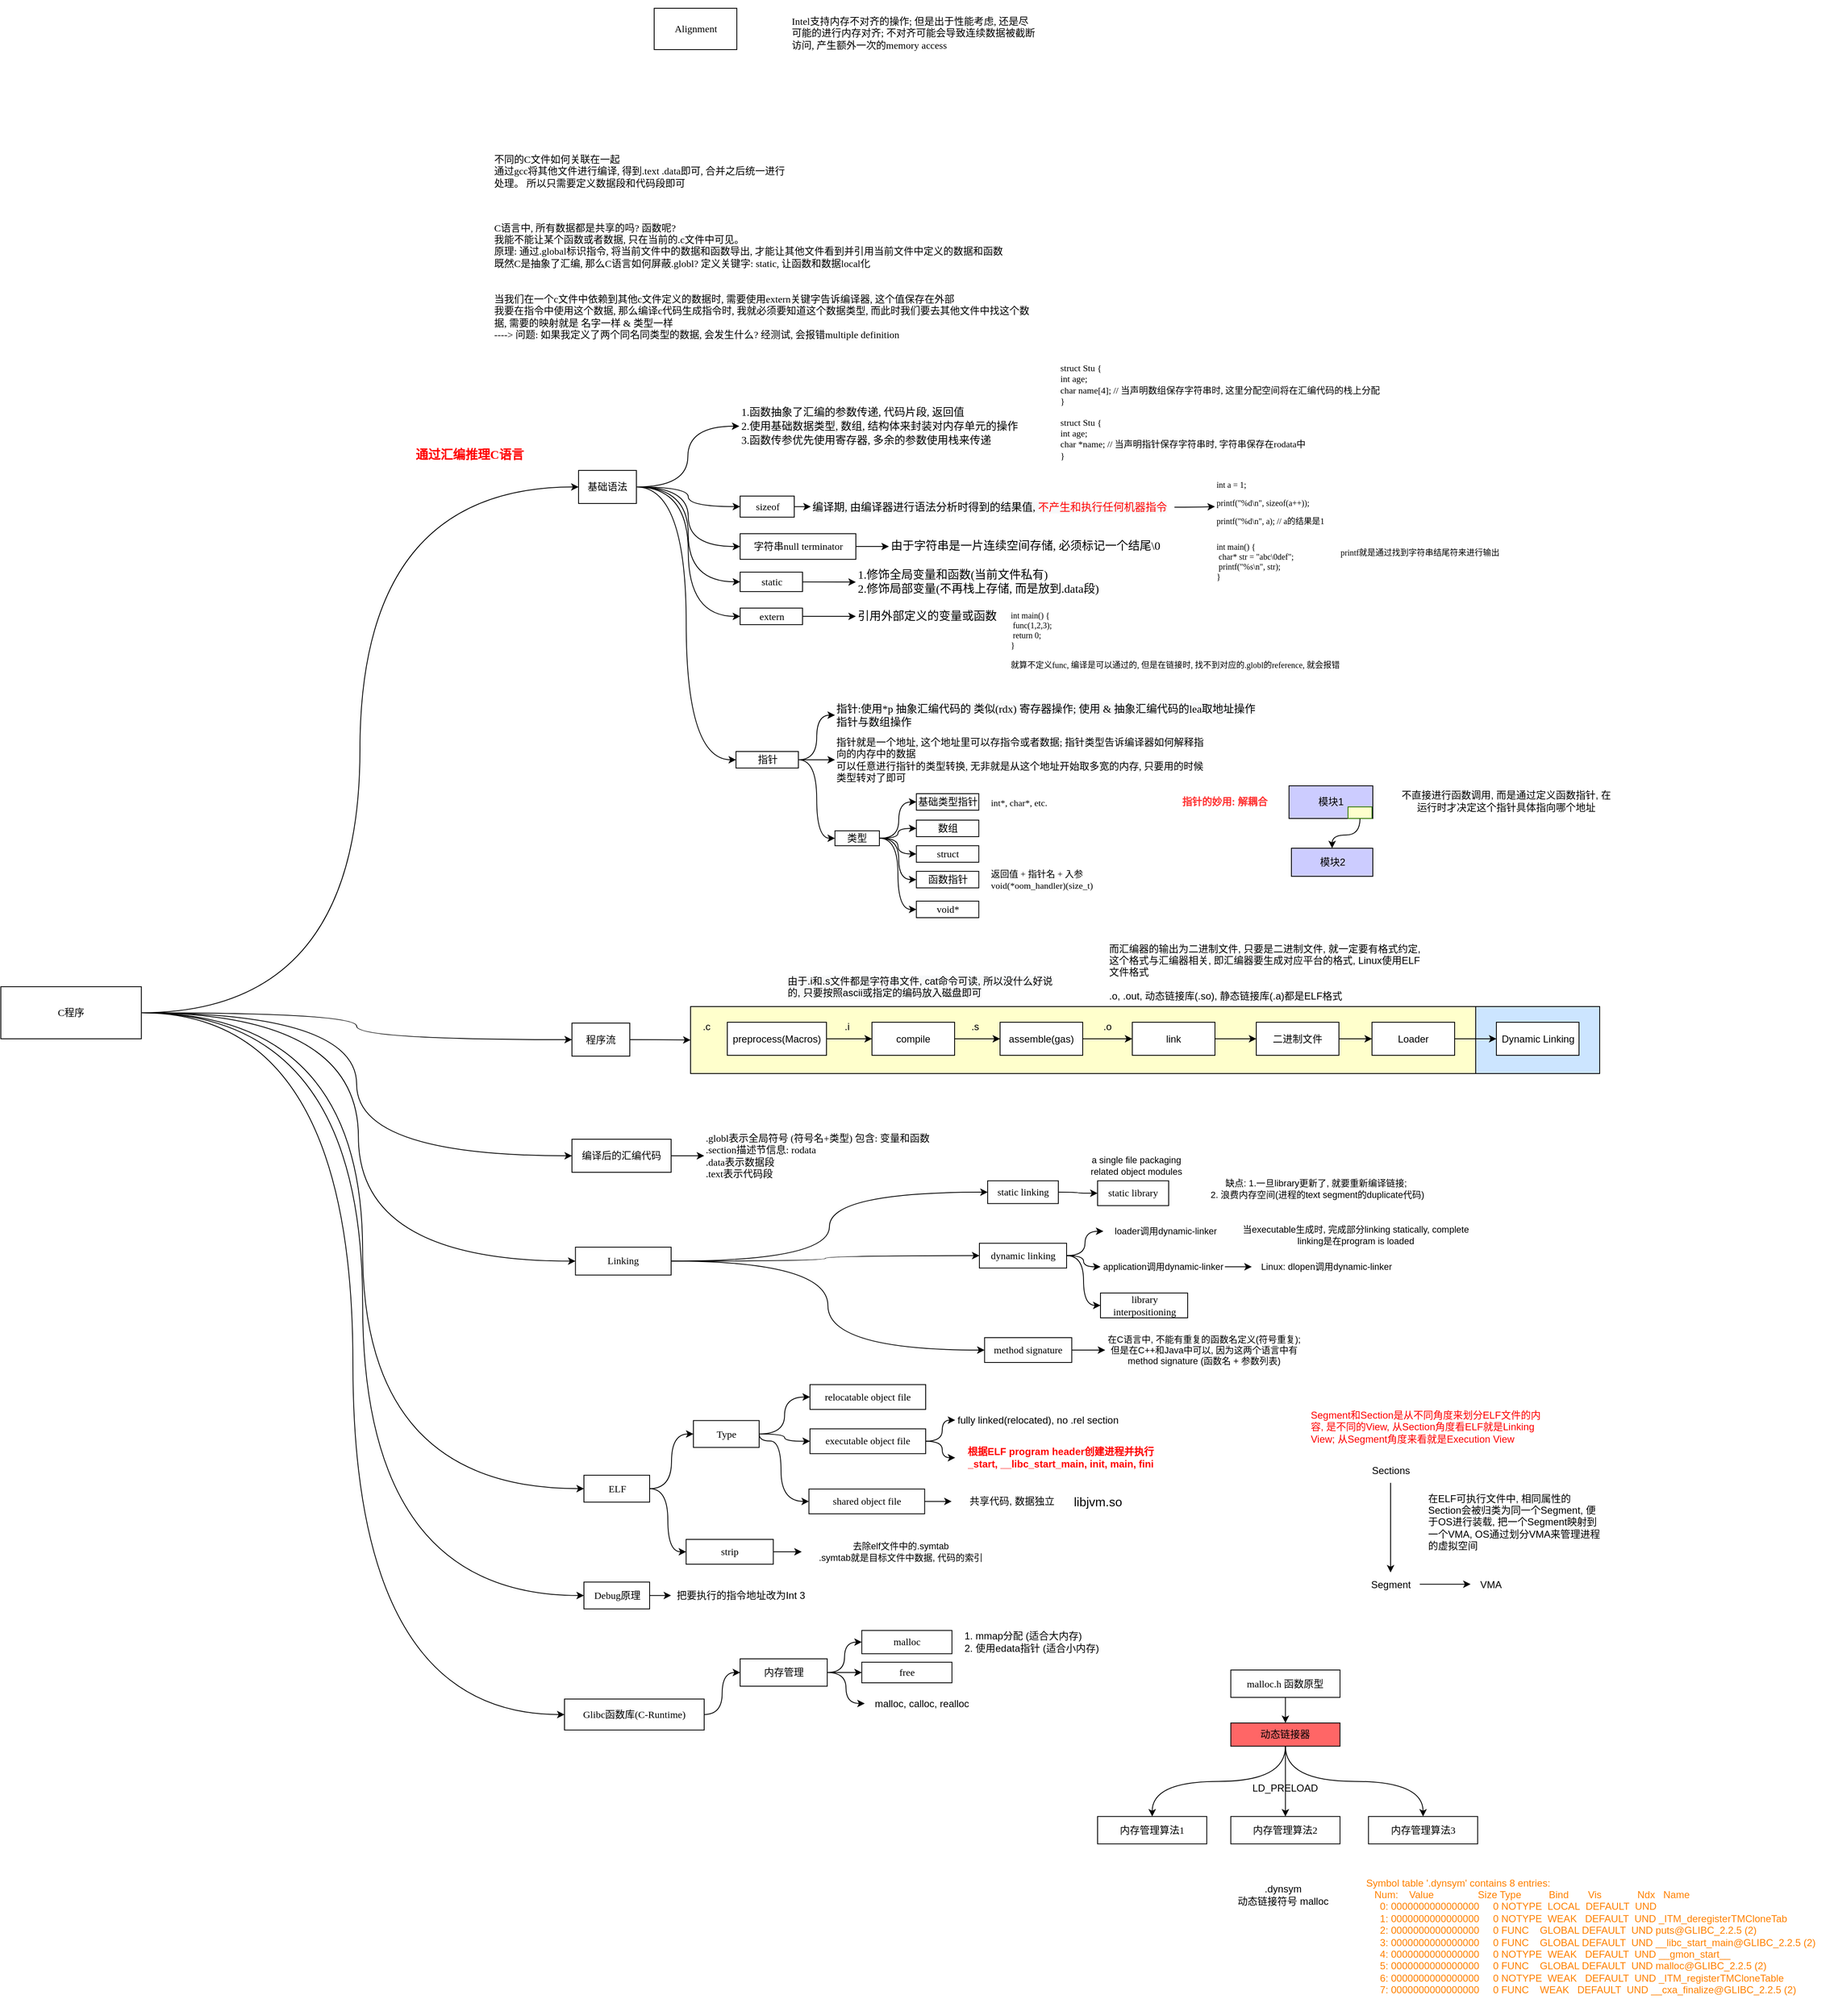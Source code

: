 <mxfile version="20.4.0" type="github">
  <diagram id="_W9OsfXQESNlso85iVsK" name="Page-1">
    <mxGraphModel dx="-531" dy="2987" grid="1" gridSize="10" guides="1" tooltips="1" connect="1" arrows="1" fold="1" page="1" pageScale="1" pageWidth="827" pageHeight="1169" math="0" shadow="0">
      <root>
        <mxCell id="0" />
        <mxCell id="1" parent="0" />
        <mxCell id="onG2acxlvetChBkqUA75-144" value="" style="rounded=0;whiteSpace=wrap;html=1;labelBackgroundColor=none;fontSize=10;fontColor=#FFFFFF;strokeColor=#000000;strokeWidth=1;fillColor=#CCE5FF;verticalAlign=top;" parent="1" vertex="1">
          <mxGeometry x="3724.5" y="-412.5" width="150" height="81" as="geometry" />
        </mxCell>
        <mxCell id="onG2acxlvetChBkqUA75-145" value="" style="rounded=0;whiteSpace=wrap;html=1;labelBackgroundColor=none;fontSize=10;fontColor=#000000;strokeColor=#000000;strokeWidth=1;fillColor=#FFFFCC;verticalAlign=top;" parent="1" vertex="1">
          <mxGeometry x="2774.5" y="-412.5" width="950" height="81" as="geometry" />
        </mxCell>
        <mxCell id="onG2acxlvetChBkqUA75-156" style="edgeStyle=orthogonalEdgeStyle;curved=1;rounded=0;orthogonalLoop=1;jettySize=auto;html=1;entryX=0;entryY=0.5;entryDx=0;entryDy=0;fontFamily=Verdana;fontSize=14;fontColor=default;strokeColor=#000000;strokeWidth=1;align=left;" parent="1" source="onG2acxlvetChBkqUA75-162" target="onG2acxlvetChBkqUA75-163" edge="1">
          <mxGeometry relative="1" as="geometry" />
        </mxCell>
        <mxCell id="onG2acxlvetChBkqUA75-157" style="edgeStyle=orthogonalEdgeStyle;curved=1;rounded=0;orthogonalLoop=1;jettySize=auto;html=1;exitX=1;exitY=0.5;exitDx=0;exitDy=0;entryX=0;entryY=0.5;entryDx=0;entryDy=0;fontFamily=Verdana;fontSize=10;fontColor=#000000;strokeColor=#000000;strokeWidth=1;" parent="1" source="onG2acxlvetChBkqUA75-162" target="onG2acxlvetChBkqUA75-173" edge="1">
          <mxGeometry relative="1" as="geometry" />
        </mxCell>
        <mxCell id="onG2acxlvetChBkqUA75-158" style="edgeStyle=orthogonalEdgeStyle;curved=1;rounded=0;orthogonalLoop=1;jettySize=auto;html=1;entryX=0;entryY=0.5;entryDx=0;entryDy=0;" parent="1" source="onG2acxlvetChBkqUA75-162" target="onG2acxlvetChBkqUA75-180" edge="1">
          <mxGeometry relative="1" as="geometry" />
        </mxCell>
        <mxCell id="onG2acxlvetChBkqUA75-159" style="edgeStyle=orthogonalEdgeStyle;curved=1;rounded=0;orthogonalLoop=1;jettySize=auto;html=1;entryX=0;entryY=0.5;entryDx=0;entryDy=0;" parent="1" source="onG2acxlvetChBkqUA75-162" target="onG2acxlvetChBkqUA75-182" edge="1">
          <mxGeometry relative="1" as="geometry" />
        </mxCell>
        <mxCell id="onG2acxlvetChBkqUA75-160" style="edgeStyle=orthogonalEdgeStyle;curved=1;rounded=0;orthogonalLoop=1;jettySize=auto;html=1;entryX=0;entryY=0.5;entryDx=0;entryDy=0;fontSize=11;fontColor=#FF0000;" parent="1" source="onG2acxlvetChBkqUA75-162" target="onG2acxlvetChBkqUA75-204" edge="1">
          <mxGeometry relative="1" as="geometry" />
        </mxCell>
        <mxCell id="onG2acxlvetChBkqUA75-161" style="edgeStyle=orthogonalEdgeStyle;curved=1;rounded=0;orthogonalLoop=1;jettySize=auto;html=1;entryX=0;entryY=0.5;entryDx=0;entryDy=0;fontSize=14;fontColor=#000000;" parent="1" source="onG2acxlvetChBkqUA75-162" target="onG2acxlvetChBkqUA75-284" edge="1">
          <mxGeometry relative="1" as="geometry" />
        </mxCell>
        <mxCell id="onG2acxlvetChBkqUA75-162" value="基础语法" style="rounded=0;whiteSpace=wrap;html=1;fillColor=#FFFFFF;fontFamily=Verdana;align=center;" parent="1" vertex="1">
          <mxGeometry x="2639" y="-1061" width="70" height="40" as="geometry" />
        </mxCell>
        <mxCell id="onG2acxlvetChBkqUA75-163" value="&lt;font style=&quot;font-size: 13px;&quot;&gt;1.函数抽象了汇编的参数传递, 代码片段, 返回值&lt;br&gt;2.使用基础数据类型, 数组, 结构体来封装对内存单元的操作&lt;br&gt;3.函数传参优先使用寄存器, 多余的参数使用栈来传递&lt;br&gt;&lt;/font&gt;" style="text;html=1;strokeColor=none;fillColor=none;align=left;verticalAlign=middle;whiteSpace=wrap;rounded=0;fontFamily=Verdana;fontSize=14;fontColor=#000000;" parent="1" vertex="1">
          <mxGeometry x="2833.5" y="-1146" width="355.5" height="63" as="geometry" />
        </mxCell>
        <mxCell id="onG2acxlvetChBkqUA75-164" value="" style="edgeStyle=orthogonalEdgeStyle;curved=1;rounded=0;orthogonalLoop=1;jettySize=auto;html=1;fontFamily=Verdana;fontSize=10;fontColor=#000000;strokeColor=#000000;strokeWidth=1;align=left;" parent="1" source="onG2acxlvetChBkqUA75-165" target="onG2acxlvetChBkqUA75-166" edge="1">
          <mxGeometry relative="1" as="geometry" />
        </mxCell>
        <mxCell id="onG2acxlvetChBkqUA75-165" value="编译后的汇编代码" style="rounded=0;whiteSpace=wrap;html=1;fillColor=#FFFFFF;fontFamily=Verdana;align=center;" parent="1" vertex="1">
          <mxGeometry x="2631" y="-252" width="120" height="40" as="geometry" />
        </mxCell>
        <mxCell id="onG2acxlvetChBkqUA75-166" value=".globl表示全局符号 (符号名+类型) 包含: 变量和函数&lt;br style=&quot;font-size: 12px;&quot;&gt;.section描述节信息: rodata&lt;br style=&quot;font-size: 12px;&quot;&gt;.data表示数据段&lt;br style=&quot;font-size: 12px;&quot;&gt;.text表示代码段" style="text;html=1;strokeColor=none;fillColor=none;align=left;verticalAlign=middle;whiteSpace=wrap;rounded=0;fontFamily=Verdana;fontSize=12;fontColor=#000000;" parent="1" vertex="1">
          <mxGeometry x="2791" y="-259.5" width="340" height="55" as="geometry" />
        </mxCell>
        <mxCell id="onG2acxlvetChBkqUA75-167" value="不同的C文件如何关联在一起&lt;br&gt;通过gcc将其他文件进行编译, 得到.text .data即可, 合并之后统一进行处理。 所以只需要定义数据段和代码段即可" style="text;html=1;strokeColor=none;fillColor=none;align=left;verticalAlign=middle;whiteSpace=wrap;rounded=0;fontFamily=Verdana;fontSize=12;fontColor=#000000;" parent="1" vertex="1">
          <mxGeometry x="2534.75" y="-1460" width="360" height="73" as="geometry" />
        </mxCell>
        <mxCell id="onG2acxlvetChBkqUA75-168" value="C语言中, 所有数据都是共享的吗? 函数呢?&lt;br&gt;我能不能让某个函数或者数据, 只在当前的.c文件中可见。&lt;br&gt;原理: 通过.global标识指令, 将当前文件中的数据和函数导出, 才能让其他文件看到并引用当前文件中定义的数据和函数&lt;br&gt;既然C是抽象了汇编, 那么C语言如何屏蔽.globl? 定义关键字: static, 让函数和数据local化&amp;nbsp;&lt;br&gt;&lt;br&gt;&lt;br&gt;当我们在一个c文件中依赖到其他c文件定义的数据时, 需要使用extern关键字告诉编译器, 这个值保存在外部&lt;br&gt;我要在指令中使用这个数据, 那么编译c代码生成指令时, 我就必须要知道这个数据类型, 而此时我们要去其他文件中找这个数据, 需要的映射就是 名字一样 &amp;amp; 类型一样&amp;nbsp;&lt;br&gt;----&amp;gt; 问题: 如果我定义了两个同名同类型的数据, 会发生什么? 经测试, 会报错multiple definition" style="text;html=1;strokeColor=none;fillColor=none;align=left;verticalAlign=middle;whiteSpace=wrap;rounded=0;fontFamily=Verdana;fontSize=12;fontColor=#000000;" parent="1" vertex="1">
          <mxGeometry x="2534.75" y="-1369.69" width="650.5" height="160" as="geometry" />
        </mxCell>
        <mxCell id="onG2acxlvetChBkqUA75-169" value="&lt;span style=&quot;color: rgb(0, 0, 0); font-size: 13px; font-style: normal; font-variant-ligatures: normal; font-variant-caps: normal; font-weight: 400; letter-spacing: normal; orphans: 2; text-indent: 0px; text-transform: none; widows: 2; word-spacing: 0px; -webkit-text-stroke-width: 0px; background-color: rgb(248, 249, 250); text-decoration-thickness: initial; text-decoration-style: initial; text-decoration-color: initial; float: none; display: inline !important;&quot;&gt;指针:使用*p 抽象汇编代码的 类似(rdx) 寄存器操作; 使用 &amp;amp; 抽象汇编代码的lea取地址操作&lt;br&gt;指针与数组操作&lt;br&gt;&lt;/span&gt;" style="text;html=1;strokeColor=none;fillColor=none;align=left;verticalAlign=middle;whiteSpace=wrap;rounded=0;fontFamily=Verdana;fontSize=11;fontColor=#FF0000;" parent="1" vertex="1">
          <mxGeometry x="2949.25" y="-790" width="540" height="50" as="geometry" />
        </mxCell>
        <mxCell id="onG2acxlvetChBkqUA75-170" value="struct Stu {&lt;br style=&quot;font-size: 11px;&quot;&gt;int age;&lt;br style=&quot;font-size: 11px;&quot;&gt;char name[4]; // 当声明数组保存字符串时, 这里分配空间将在汇编代码的栈上分配&lt;br style=&quot;font-size: 11px;&quot;&gt;}&lt;br style=&quot;font-size: 11px;&quot;&gt;&lt;br style=&quot;font-size: 11px;&quot;&gt;struct Stu {&lt;br style=&quot;font-size: 11px;&quot;&gt;int age;&lt;br style=&quot;font-size: 11px;&quot;&gt;char *name; // 当声明指针保存字符串时, 字符串保存在rodata中&lt;br style=&quot;font-size: 11px;&quot;&gt;}" style="text;html=1;strokeColor=none;fillColor=none;align=left;verticalAlign=middle;whiteSpace=wrap;rounded=0;fontFamily=Verdana;fontSize=11;fontColor=#000000;" parent="1" vertex="1">
          <mxGeometry x="3220" y="-1190" width="429" height="115" as="geometry" />
        </mxCell>
        <mxCell id="onG2acxlvetChBkqUA75-171" value="通过汇编推理C语言" style="text;html=1;strokeColor=none;fillColor=none;align=left;verticalAlign=middle;whiteSpace=wrap;rounded=0;fontFamily=Verdana;fontSize=15;fontColor=#FF0000;fontStyle=1" parent="1" vertex="1">
          <mxGeometry x="2440" y="-1102" width="156.25" height="41" as="geometry" />
        </mxCell>
        <mxCell id="onG2acxlvetChBkqUA75-172" value="" style="edgeStyle=orthogonalEdgeStyle;curved=1;rounded=0;orthogonalLoop=1;jettySize=auto;html=1;fontFamily=Verdana;fontSize=10;fontColor=#000000;strokeColor=#000000;strokeWidth=1;" parent="1" source="onG2acxlvetChBkqUA75-173" target="onG2acxlvetChBkqUA75-175" edge="1">
          <mxGeometry relative="1" as="geometry" />
        </mxCell>
        <mxCell id="onG2acxlvetChBkqUA75-173" value="sizeof" style="rounded=0;whiteSpace=wrap;html=1;fillColor=#FFFFFF;fontFamily=Verdana;align=center;" parent="1" vertex="1">
          <mxGeometry x="2834.5" y="-1029.94" width="65.5" height="25.5" as="geometry" />
        </mxCell>
        <mxCell id="onG2acxlvetChBkqUA75-174" value="" style="edgeStyle=orthogonalEdgeStyle;curved=1;rounded=0;orthogonalLoop=1;jettySize=auto;html=1;fontFamily=Verdana;fontSize=10;fontColor=#000000;strokeColor=#000000;strokeWidth=1;" parent="1" source="onG2acxlvetChBkqUA75-175" target="onG2acxlvetChBkqUA75-176" edge="1">
          <mxGeometry relative="1" as="geometry" />
        </mxCell>
        <mxCell id="onG2acxlvetChBkqUA75-175" value="&lt;span style=&quot;color: rgb(0, 0, 0); font-size: 13px; font-style: normal; font-variant-ligatures: normal; font-variant-caps: normal; font-weight: 400; letter-spacing: normal; orphans: 2; text-indent: 0px; text-transform: none; widows: 2; word-spacing: 0px; -webkit-text-stroke-width: 0px; background-color: rgb(248, 249, 250); text-decoration-thickness: initial; text-decoration-style: initial; text-decoration-color: initial; float: none; display: inline !important;&quot;&gt;编译期, 由编译器进行语法分析时得到的结果值, &lt;/span&gt;&lt;span style=&quot;font-size: 13px; font-style: normal; font-variant-ligatures: normal; font-variant-caps: normal; font-weight: 400; letter-spacing: normal; orphans: 2; text-indent: 0px; text-transform: none; widows: 2; word-spacing: 0px; -webkit-text-stroke-width: 0px; background-color: rgb(248, 249, 250); text-decoration-thickness: initial; text-decoration-style: initial; text-decoration-color: initial; float: none; display: inline !important;&quot;&gt;不产生和执行任何机器指令&lt;br&gt;&lt;/span&gt;" style="text;html=1;strokeColor=none;fillColor=none;align=left;verticalAlign=middle;whiteSpace=wrap;rounded=0;fontFamily=Verdana;fontSize=11;fontColor=#FF0000;" parent="1" vertex="1">
          <mxGeometry x="2920" y="-1030.44" width="440" height="27.75" as="geometry" />
        </mxCell>
        <mxCell id="onG2acxlvetChBkqUA75-176" value="&lt;span style=&quot;background-color: initial;&quot;&gt;int a = &lt;/span&gt;&lt;span style=&quot;background-color: initial;&quot; class=&quot;s2&quot;&gt;1&lt;/span&gt;&lt;span style=&quot;background-color: initial;&quot;&gt;;&lt;/span&gt;&lt;br&gt;&lt;p class=&quot;p1&quot;&gt;&lt;span style=&quot;background-color: initial;&quot; class=&quot;s3&quot;&gt;printf&lt;/span&gt;&lt;span style=&quot;background-color: initial;&quot;&gt;(&lt;/span&gt;&lt;span style=&quot;background-color: initial;&quot; class=&quot;s4&quot;&gt;&quot;%d\n&quot;&lt;/span&gt;&lt;span style=&quot;background-color: initial;&quot;&gt;, &lt;/span&gt;&lt;span style=&quot;background-color: initial;&quot; class=&quot;s1&quot;&gt;&lt;span&gt;sizeof&lt;/span&gt;&lt;/span&gt;&lt;span style=&quot;background-color: initial;&quot;&gt;(a++));&lt;/span&gt;&lt;/p&gt;&lt;p class=&quot;p1&quot;&gt;&lt;span style=&quot;background-color: initial;&quot; class=&quot;s3&quot;&gt;printf&lt;/span&gt;&lt;span style=&quot;background-color: initial;&quot;&gt;(&lt;/span&gt;&lt;span style=&quot;background-color: initial;&quot; class=&quot;s4&quot;&gt;&quot;%d\n&quot;&lt;/span&gt;&lt;span style=&quot;background-color: initial;&quot;&gt;, a); // a的结果是1&lt;/span&gt;&lt;/p&gt;" style="text;html=1;strokeColor=none;fillColor=none;align=left;verticalAlign=middle;whiteSpace=wrap;rounded=0;fontFamily=Verdana;fontSize=10;fontColor=#000000;fontStyle=0" parent="1" vertex="1">
          <mxGeometry x="3409" y="-1049.69" width="170" height="65" as="geometry" />
        </mxCell>
        <mxCell id="onG2acxlvetChBkqUA75-179" value="" style="edgeStyle=orthogonalEdgeStyle;curved=1;rounded=0;orthogonalLoop=1;jettySize=auto;html=1;" parent="1" source="onG2acxlvetChBkqUA75-180" target="onG2acxlvetChBkqUA75-183" edge="1">
          <mxGeometry relative="1" as="geometry" />
        </mxCell>
        <mxCell id="onG2acxlvetChBkqUA75-180" value="字符串null terminator" style="rounded=0;whiteSpace=wrap;html=1;fillColor=#FFFFFF;fontFamily=Verdana;align=center;" parent="1" vertex="1">
          <mxGeometry x="2834.5" y="-984.44" width="140" height="31" as="geometry" />
        </mxCell>
        <mxCell id="onG2acxlvetChBkqUA75-181" value="" style="edgeStyle=orthogonalEdgeStyle;curved=1;rounded=0;orthogonalLoop=1;jettySize=auto;html=1;" parent="1" source="onG2acxlvetChBkqUA75-182" target="onG2acxlvetChBkqUA75-184" edge="1">
          <mxGeometry relative="1" as="geometry" />
        </mxCell>
        <mxCell id="onG2acxlvetChBkqUA75-182" value="static" style="rounded=0;whiteSpace=wrap;html=1;fillColor=#FFFFFF;fontFamily=Verdana;align=center;" parent="1" vertex="1">
          <mxGeometry x="2834.5" y="-937.94" width="75.5" height="23.5" as="geometry" />
        </mxCell>
        <mxCell id="onG2acxlvetChBkqUA75-183" value="由于字符串是一片连续空间存储, 必须标记一个结尾\0" style="text;html=1;strokeColor=none;fillColor=none;align=left;verticalAlign=middle;whiteSpace=wrap;rounded=0;fontFamily=Verdana;fontSize=14;fontColor=#000000;" parent="1" vertex="1">
          <mxGeometry x="3014.5" y="-980.94" width="345.5" height="24" as="geometry" />
        </mxCell>
        <mxCell id="onG2acxlvetChBkqUA75-184" value="1.修饰全局变量和函数(当前文件私有)&lt;br&gt;2.修饰局部变量(不再栈上存储, 而是放到.data段)" style="text;html=1;strokeColor=none;fillColor=none;align=left;verticalAlign=middle;whiteSpace=wrap;rounded=0;fontFamily=Verdana;fontSize=14;fontColor=#000000;" parent="1" vertex="1">
          <mxGeometry x="2974.5" y="-944.94" width="315.5" height="38" as="geometry" />
        </mxCell>
        <mxCell id="onG2acxlvetChBkqUA75-185" value="" style="edgeStyle=orthogonalEdgeStyle;curved=1;rounded=0;orthogonalLoop=1;jettySize=auto;html=1;" parent="1" source="onG2acxlvetChBkqUA75-186" target="onG2acxlvetChBkqUA75-188" edge="1">
          <mxGeometry relative="1" as="geometry" />
        </mxCell>
        <mxCell id="onG2acxlvetChBkqUA75-186" value="preprocess(Macros)" style="rounded=0;whiteSpace=wrap;html=1;" parent="1" vertex="1">
          <mxGeometry x="2819" y="-393.5" width="120" height="40" as="geometry" />
        </mxCell>
        <mxCell id="onG2acxlvetChBkqUA75-187" value="" style="edgeStyle=orthogonalEdgeStyle;curved=1;rounded=0;orthogonalLoop=1;jettySize=auto;html=1;" parent="1" source="onG2acxlvetChBkqUA75-188" target="onG2acxlvetChBkqUA75-190" edge="1">
          <mxGeometry relative="1" as="geometry" />
        </mxCell>
        <mxCell id="onG2acxlvetChBkqUA75-188" value="compile" style="rounded=0;whiteSpace=wrap;html=1;" parent="1" vertex="1">
          <mxGeometry x="2994" y="-393.5" width="100" height="40" as="geometry" />
        </mxCell>
        <mxCell id="onG2acxlvetChBkqUA75-189" value="" style="edgeStyle=orthogonalEdgeStyle;curved=1;rounded=0;orthogonalLoop=1;jettySize=auto;html=1;" parent="1" source="onG2acxlvetChBkqUA75-190" target="onG2acxlvetChBkqUA75-192" edge="1">
          <mxGeometry relative="1" as="geometry" />
        </mxCell>
        <mxCell id="onG2acxlvetChBkqUA75-190" value="assemble(gas)" style="rounded=0;whiteSpace=wrap;html=1;" parent="1" vertex="1">
          <mxGeometry x="3149" y="-393.5" width="100" height="40" as="geometry" />
        </mxCell>
        <mxCell id="onG2acxlvetChBkqUA75-191" value="" style="edgeStyle=orthogonalEdgeStyle;curved=1;rounded=0;orthogonalLoop=1;jettySize=auto;html=1;" parent="1" source="onG2acxlvetChBkqUA75-192" target="onG2acxlvetChBkqUA75-194" edge="1">
          <mxGeometry relative="1" as="geometry" />
        </mxCell>
        <mxCell id="onG2acxlvetChBkqUA75-192" value="link" style="rounded=0;whiteSpace=wrap;html=1;" parent="1" vertex="1">
          <mxGeometry x="3309" y="-393.5" width="100" height="40" as="geometry" />
        </mxCell>
        <mxCell id="onG2acxlvetChBkqUA75-193" value="" style="edgeStyle=orthogonalEdgeStyle;rounded=0;orthogonalLoop=1;jettySize=auto;html=1;" parent="1" source="onG2acxlvetChBkqUA75-194" target="onG2acxlvetChBkqUA75-202" edge="1">
          <mxGeometry relative="1" as="geometry" />
        </mxCell>
        <mxCell id="onG2acxlvetChBkqUA75-194" value="二进制文件" style="rounded=0;whiteSpace=wrap;html=1;" parent="1" vertex="1">
          <mxGeometry x="3459" y="-393.5" width="100" height="40" as="geometry" />
        </mxCell>
        <mxCell id="onG2acxlvetChBkqUA75-195" value="int main() {&lt;br style=&quot;font-size: 10px;&quot;&gt;&lt;span style=&quot;white-space: pre; font-size: 10px;&quot;&gt; &lt;/span&gt;func(1,2,3);&lt;br style=&quot;font-size: 10px;&quot;&gt;&lt;span style=&quot;white-space: pre; font-size: 10px;&quot;&gt; &lt;/span&gt;return 0;&lt;br style=&quot;font-size: 10px;&quot;&gt;}&lt;br style=&quot;font-size: 10px;&quot;&gt;&lt;br style=&quot;font-size: 10px;&quot;&gt;就算不定义func, 编译是可以通过的, 但是在链接时, 找不到对应的.globl的reference, 就会报错" style="text;html=1;strokeColor=none;fillColor=none;align=left;verticalAlign=middle;whiteSpace=wrap;rounded=0;fontFamily=Verdana;fontSize=10;fontColor=#000000;" parent="1" vertex="1">
          <mxGeometry x="3159.5" y="-894.44" width="440.5" height="76.5" as="geometry" />
        </mxCell>
        <mxCell id="onG2acxlvetChBkqUA75-196" value=".c" style="text;html=1;strokeColor=none;fillColor=none;align=center;verticalAlign=middle;whiteSpace=wrap;rounded=0;" parent="1" vertex="1">
          <mxGeometry x="2764" y="-403.5" width="60" height="30" as="geometry" />
        </mxCell>
        <mxCell id="onG2acxlvetChBkqUA75-197" value=".s" style="text;html=1;strokeColor=none;fillColor=none;align=center;verticalAlign=middle;whiteSpace=wrap;rounded=0;" parent="1" vertex="1">
          <mxGeometry x="3089" y="-403.5" width="60" height="30" as="geometry" />
        </mxCell>
        <mxCell id="onG2acxlvetChBkqUA75-198" value="而汇编器的输出为二进制文件, 只要是二进制文件, 就一定要有格式约定, 这个格式与汇编器相关, 即汇编器要生成对应平台的格式, Linux使用ELF文件格式&lt;br&gt;&lt;br&gt;&lt;span style=&quot;text-align: center;&quot;&gt;.o, .out, 动态链接库(.so), 静态链接库(.a)都是ELF格式&lt;/span&gt;" style="text;html=1;strokeColor=none;fillColor=none;align=left;verticalAlign=middle;whiteSpace=wrap;rounded=0;" parent="1" vertex="1">
          <mxGeometry x="3279.13" y="-491.5" width="388.37" height="75.5" as="geometry" />
        </mxCell>
        <mxCell id="onG2acxlvetChBkqUA75-199" value=".i" style="text;html=1;strokeColor=none;fillColor=none;align=center;verticalAlign=middle;whiteSpace=wrap;rounded=0;" parent="1" vertex="1">
          <mxGeometry x="2934" y="-403.5" width="60" height="30" as="geometry" />
        </mxCell>
        <mxCell id="onG2acxlvetChBkqUA75-200" value=".o" style="text;html=1;strokeColor=none;fillColor=none;align=center;verticalAlign=middle;whiteSpace=wrap;rounded=0;" parent="1" vertex="1">
          <mxGeometry x="3249" y="-403.5" width="60" height="30" as="geometry" />
        </mxCell>
        <mxCell id="onG2acxlvetChBkqUA75-201" value="" style="edgeStyle=orthogonalEdgeStyle;curved=1;rounded=0;orthogonalLoop=1;jettySize=auto;html=1;fontSize=12;fontColor=#000000;" parent="1" source="onG2acxlvetChBkqUA75-202" target="onG2acxlvetChBkqUA75-236" edge="1">
          <mxGeometry relative="1" as="geometry" />
        </mxCell>
        <mxCell id="onG2acxlvetChBkqUA75-202" value="Loader" style="rounded=0;whiteSpace=wrap;html=1;" parent="1" vertex="1">
          <mxGeometry x="3599" y="-393.5" width="100" height="40" as="geometry" />
        </mxCell>
        <mxCell id="onG2acxlvetChBkqUA75-203" value="" style="edgeStyle=orthogonalEdgeStyle;curved=1;rounded=0;orthogonalLoop=1;jettySize=auto;html=1;fontSize=10;fontColor=#FFFFFF;fillColor=#CCE5FF;" parent="1" source="onG2acxlvetChBkqUA75-204" target="onG2acxlvetChBkqUA75-205" edge="1">
          <mxGeometry relative="1" as="geometry" />
        </mxCell>
        <mxCell id="onG2acxlvetChBkqUA75-204" value="extern" style="rounded=0;whiteSpace=wrap;html=1;fillColor=#FFFFFF;fontFamily=Verdana;align=center;" parent="1" vertex="1">
          <mxGeometry x="2834.5" y="-894.44" width="75.5" height="20" as="geometry" />
        </mxCell>
        <mxCell id="onG2acxlvetChBkqUA75-205" value="引用外部定义的变量或函数" style="text;html=1;strokeColor=none;fillColor=none;align=left;verticalAlign=middle;whiteSpace=wrap;rounded=0;fontFamily=Verdana;fontSize=14;fontColor=#000000;" parent="1" vertex="1">
          <mxGeometry x="2974.5" y="-894.44" width="175.5" height="20" as="geometry" />
        </mxCell>
        <mxCell id="onG2acxlvetChBkqUA75-206" style="edgeStyle=orthogonalEdgeStyle;curved=1;rounded=0;orthogonalLoop=1;jettySize=auto;html=1;entryX=0;entryY=0.5;entryDx=0;entryDy=0;fontSize=11;fontColor=#FF0000;" parent="1" source="onG2acxlvetChBkqUA75-209" target="onG2acxlvetChBkqUA75-215" edge="1">
          <mxGeometry relative="1" as="geometry" />
        </mxCell>
        <mxCell id="onG2acxlvetChBkqUA75-207" style="edgeStyle=orthogonalEdgeStyle;curved=1;rounded=0;orthogonalLoop=1;jettySize=auto;html=1;entryX=0;entryY=0.5;entryDx=0;entryDy=0;fontSize=11;fontColor=#FF0000;" parent="1" source="onG2acxlvetChBkqUA75-209" target="onG2acxlvetChBkqUA75-213" edge="1">
          <mxGeometry relative="1" as="geometry" />
        </mxCell>
        <mxCell id="onG2acxlvetChBkqUA75-208" style="edgeStyle=orthogonalEdgeStyle;curved=1;rounded=0;orthogonalLoop=1;jettySize=auto;html=1;entryX=0;entryY=0.5;entryDx=0;entryDy=0;fontColor=#FF8000;" parent="1" source="onG2acxlvetChBkqUA75-209" target="onG2acxlvetChBkqUA75-264" edge="1">
          <mxGeometry relative="1" as="geometry" />
        </mxCell>
        <mxCell id="onG2acxlvetChBkqUA75-209" value="Linking" style="rounded=0;whiteSpace=wrap;html=1;fillColor=#FFFFFF;fontFamily=Verdana;align=center;" parent="1" vertex="1">
          <mxGeometry x="2635.25" y="-121.46" width="115.75" height="33.75" as="geometry" />
        </mxCell>
        <mxCell id="onG2acxlvetChBkqUA75-210" style="edgeStyle=orthogonalEdgeStyle;curved=1;rounded=0;orthogonalLoop=1;jettySize=auto;html=1;entryX=0;entryY=0.5;entryDx=0;entryDy=0;fontSize=12;fontColor=#000000;" parent="1" source="onG2acxlvetChBkqUA75-213" target="onG2acxlvetChBkqUA75-237" edge="1">
          <mxGeometry relative="1" as="geometry" />
        </mxCell>
        <mxCell id="onG2acxlvetChBkqUA75-211" style="edgeStyle=orthogonalEdgeStyle;curved=1;rounded=0;orthogonalLoop=1;jettySize=auto;html=1;entryX=0;entryY=0.5;entryDx=0;entryDy=0;fontSize=12;fontColor=#000000;" parent="1" source="onG2acxlvetChBkqUA75-213" target="onG2acxlvetChBkqUA75-239" edge="1">
          <mxGeometry relative="1" as="geometry" />
        </mxCell>
        <mxCell id="onG2acxlvetChBkqUA75-212" style="edgeStyle=orthogonalEdgeStyle;curved=1;rounded=0;orthogonalLoop=1;jettySize=auto;html=1;entryX=0;entryY=0.5;entryDx=0;entryDy=0;fontColor=#FF8000;" parent="1" source="onG2acxlvetChBkqUA75-213" target="onG2acxlvetChBkqUA75-280" edge="1">
          <mxGeometry relative="1" as="geometry" />
        </mxCell>
        <mxCell id="onG2acxlvetChBkqUA75-213" value="dynamic linking" style="rounded=0;whiteSpace=wrap;html=1;fillColor=#FFFFFF;fontFamily=Verdana;align=center;" parent="1" vertex="1">
          <mxGeometry x="3124" y="-126.21" width="105.5" height="30" as="geometry" />
        </mxCell>
        <mxCell id="onG2acxlvetChBkqUA75-214" style="edgeStyle=orthogonalEdgeStyle;curved=1;rounded=0;orthogonalLoop=1;jettySize=auto;html=1;entryX=0;entryY=0.5;entryDx=0;entryDy=0;fontSize=11;fontColor=#000000;fillColor=#CCE5FF;" parent="1" source="onG2acxlvetChBkqUA75-215" target="onG2acxlvetChBkqUA75-218" edge="1">
          <mxGeometry relative="1" as="geometry" />
        </mxCell>
        <mxCell id="onG2acxlvetChBkqUA75-215" value="static linking" style="rounded=0;whiteSpace=wrap;html=1;fillColor=#FFFFFF;fontFamily=Verdana;align=center;" parent="1" vertex="1">
          <mxGeometry x="3134" y="-201.71" width="85.5" height="27.5" as="geometry" />
        </mxCell>
        <mxCell id="onG2acxlvetChBkqUA75-216" style="edgeStyle=orthogonalEdgeStyle;curved=1;rounded=0;orthogonalLoop=1;jettySize=auto;html=1;entryX=0;entryY=0.5;entryDx=0;entryDy=0;fontSize=10;fontColor=#FFFFFF;fillColor=#CCE5FF;" parent="1" source="onG2acxlvetChBkqUA75-217" target="onG2acxlvetChBkqUA75-145" edge="1">
          <mxGeometry relative="1" as="geometry" />
        </mxCell>
        <mxCell id="onG2acxlvetChBkqUA75-217" value="程序流" style="rounded=0;whiteSpace=wrap;html=1;fillColor=#FFFFFF;fontFamily=Verdana;align=center;" parent="1" vertex="1">
          <mxGeometry x="2631" y="-392.5" width="70" height="40" as="geometry" />
        </mxCell>
        <mxCell id="onG2acxlvetChBkqUA75-218" value="static library" style="rounded=0;whiteSpace=wrap;html=1;fillColor=#FFFFFF;fontFamily=Verdana;align=center;" parent="1" vertex="1">
          <mxGeometry x="3267" y="-201.71" width="86" height="30" as="geometry" />
        </mxCell>
        <mxCell id="onG2acxlvetChBkqUA75-219" value="a single file packaging related object modules" style="text;html=1;strokeColor=none;fillColor=none;align=center;verticalAlign=middle;whiteSpace=wrap;rounded=0;labelBackgroundColor=none;fontSize=11;fontColor=#000000;" parent="1" vertex="1">
          <mxGeometry x="3253.5" y="-235.21" width="120" height="30" as="geometry" />
        </mxCell>
        <mxCell id="onG2acxlvetChBkqUA75-220" style="edgeStyle=orthogonalEdgeStyle;rounded=0;orthogonalLoop=1;jettySize=auto;html=1;entryX=0;entryY=0.5;entryDx=0;entryDy=0;fontSize=12;fontColor=#000000;curved=1;exitX=1;exitY=0.5;exitDx=0;exitDy=0;" parent="1" source="onG2acxlvetChBkqUA75-271" target="onG2acxlvetChBkqUA75-226" edge="1">
          <mxGeometry relative="1" as="geometry">
            <mxPoint x="2862.5" y="112.757" as="sourcePoint" />
          </mxGeometry>
        </mxCell>
        <mxCell id="onG2acxlvetChBkqUA75-221" style="edgeStyle=orthogonalEdgeStyle;curved=1;rounded=0;orthogonalLoop=1;jettySize=auto;html=1;entryX=0;entryY=0.5;entryDx=0;entryDy=0;fontSize=12;fontColor=#000000;exitX=1;exitY=0.5;exitDx=0;exitDy=0;" parent="1" source="onG2acxlvetChBkqUA75-271" target="onG2acxlvetChBkqUA75-229" edge="1">
          <mxGeometry relative="1" as="geometry">
            <mxPoint x="2862.5" y="112.757" as="sourcePoint" />
          </mxGeometry>
        </mxCell>
        <mxCell id="onG2acxlvetChBkqUA75-222" style="edgeStyle=orthogonalEdgeStyle;curved=1;rounded=0;orthogonalLoop=1;jettySize=auto;html=1;entryX=0;entryY=0.5;entryDx=0;entryDy=0;fontSize=12;fontColor=#000000;exitX=1;exitY=0.5;exitDx=0;exitDy=0;" parent="1" source="onG2acxlvetChBkqUA75-271" target="onG2acxlvetChBkqUA75-232" edge="1">
          <mxGeometry relative="1" as="geometry">
            <mxPoint x="2862.5" y="112.757" as="sourcePoint" />
            <Array as="points">
              <mxPoint x="2884" y="113" />
              <mxPoint x="2884" y="186" />
            </Array>
          </mxGeometry>
        </mxCell>
        <mxCell id="onG2acxlvetChBkqUA75-223" style="edgeStyle=orthogonalEdgeStyle;curved=1;rounded=0;orthogonalLoop=1;jettySize=auto;html=1;entryX=0;entryY=0.5;entryDx=0;entryDy=0;" parent="1" source="onG2acxlvetChBkqUA75-225" target="onG2acxlvetChBkqUA75-271" edge="1">
          <mxGeometry relative="1" as="geometry" />
        </mxCell>
        <mxCell id="onG2acxlvetChBkqUA75-224" style="edgeStyle=orthogonalEdgeStyle;curved=1;rounded=0;orthogonalLoop=1;jettySize=auto;html=1;entryX=0;entryY=0.5;entryDx=0;entryDy=0;" parent="1" source="onG2acxlvetChBkqUA75-225" target="onG2acxlvetChBkqUA75-270" edge="1">
          <mxGeometry relative="1" as="geometry" />
        </mxCell>
        <UserObject label="ELF" link="https://app.diagrams.net/?mode=github#Hhaoboliu66%2FDiagram%2Fmain%2Felf.drawio" id="onG2acxlvetChBkqUA75-225">
          <mxCell style="rounded=0;whiteSpace=wrap;html=1;fillColor=#FFFFFF;fontFamily=Verdana;align=center;" parent="1" vertex="1">
            <mxGeometry x="2645.5" y="154.41" width="79.5" height="32.5" as="geometry" />
          </mxCell>
        </UserObject>
        <mxCell id="onG2acxlvetChBkqUA75-226" value="relocatable object file" style="rounded=0;whiteSpace=wrap;html=1;fillColor=#FFFFFF;fontFamily=Verdana;align=center;" parent="1" vertex="1">
          <mxGeometry x="2919" y="44.79" width="140" height="30" as="geometry" />
        </mxCell>
        <mxCell id="onG2acxlvetChBkqUA75-227" value="" style="edgeStyle=orthogonalEdgeStyle;rounded=0;orthogonalLoop=1;jettySize=auto;html=1;fontSize=12;fontColor=#000000;curved=1;entryX=0;entryY=0.5;entryDx=0;entryDy=0;" parent="1" source="onG2acxlvetChBkqUA75-229" target="onG2acxlvetChBkqUA75-230" edge="1">
          <mxGeometry relative="1" as="geometry">
            <mxPoint x="3097.75" y="86.29" as="targetPoint" />
          </mxGeometry>
        </mxCell>
        <mxCell id="onG2acxlvetChBkqUA75-228" value="" style="edgeStyle=orthogonalEdgeStyle;curved=1;rounded=0;orthogonalLoop=1;jettySize=auto;html=1;entryX=0;entryY=0.5;entryDx=0;entryDy=0;" parent="1" source="onG2acxlvetChBkqUA75-229" target="onG2acxlvetChBkqUA75-259" edge="1">
          <mxGeometry relative="1" as="geometry">
            <mxPoint x="3094.75" y="140.462" as="targetPoint" />
          </mxGeometry>
        </mxCell>
        <mxCell id="onG2acxlvetChBkqUA75-229" value="executable object file" style="rounded=0;whiteSpace=wrap;html=1;fillColor=#FFFFFF;fontFamily=Verdana;align=center;" parent="1" vertex="1">
          <mxGeometry x="2919" y="98.29" width="140" height="30" as="geometry" />
        </mxCell>
        <mxCell id="onG2acxlvetChBkqUA75-230" value="fully linked(relocated), no .rel section" style="text;html=1;strokeColor=none;fillColor=none;align=center;verticalAlign=middle;whiteSpace=wrap;rounded=0;labelBackgroundColor=none;fontSize=12;fontColor=#000000;" parent="1" vertex="1">
          <mxGeometry x="3094.75" y="69.7" width="200" height="36" as="geometry" />
        </mxCell>
        <mxCell id="onG2acxlvetChBkqUA75-231" value="" style="edgeStyle=orthogonalEdgeStyle;rounded=0;orthogonalLoop=1;jettySize=auto;html=1;" parent="1" source="onG2acxlvetChBkqUA75-232" target="onG2acxlvetChBkqUA75-258" edge="1">
          <mxGeometry relative="1" as="geometry" />
        </mxCell>
        <mxCell id="onG2acxlvetChBkqUA75-232" value="shared object file" style="rounded=0;whiteSpace=wrap;html=1;fillColor=#FFFFFF;fontFamily=Verdana;align=center;" parent="1" vertex="1">
          <mxGeometry x="2917.75" y="171.09" width="140" height="30" as="geometry" />
        </mxCell>
        <mxCell id="onG2acxlvetChBkqUA75-233" style="edgeStyle=orthogonalEdgeStyle;rounded=0;orthogonalLoop=1;jettySize=auto;html=1;exitX=0.5;exitY=1;exitDx=0;exitDy=0;fontSize=12;fontColor=#000000;" parent="1" edge="1">
          <mxGeometry relative="1" as="geometry">
            <mxPoint x="2983.63" y="216.99" as="sourcePoint" />
            <mxPoint x="2983.63" y="216.99" as="targetPoint" />
          </mxGeometry>
        </mxCell>
        <mxCell id="onG2acxlvetChBkqUA75-234" value="缺点: 1.一旦library更新了, 就要重新编译链接;&amp;nbsp;&lt;br&gt;2. 浪费内存空间(进程的text segment的duplicate代码)" style="text;html=1;strokeColor=none;fillColor=none;align=center;verticalAlign=middle;whiteSpace=wrap;rounded=0;labelBackgroundColor=none;fontSize=11;fontColor=#000000;" parent="1" vertex="1">
          <mxGeometry x="3397.5" y="-211.71" width="270" height="40" as="geometry" />
        </mxCell>
        <mxCell id="onG2acxlvetChBkqUA75-235" value="当executable生成时, 完成部分linking statically, complete linking是在program is loaded" style="text;html=1;strokeColor=none;fillColor=none;align=center;verticalAlign=middle;whiteSpace=wrap;rounded=0;labelBackgroundColor=none;fontSize=11;fontColor=#000000;" parent="1" vertex="1">
          <mxGeometry x="3434" y="-156.21" width="290.5" height="40" as="geometry" />
        </mxCell>
        <mxCell id="onG2acxlvetChBkqUA75-236" value="Dynamic Linking" style="rounded=0;whiteSpace=wrap;html=1;" parent="1" vertex="1">
          <mxGeometry x="3749.5" y="-393.5" width="100" height="40" as="geometry" />
        </mxCell>
        <mxCell id="onG2acxlvetChBkqUA75-237" value="loader调用dynamic-linker" style="text;html=1;strokeColor=none;fillColor=none;align=center;verticalAlign=middle;whiteSpace=wrap;rounded=0;labelBackgroundColor=none;fontSize=11;fontColor=#000000;" parent="1" vertex="1">
          <mxGeometry x="3274" y="-150.71" width="150.5" height="20" as="geometry" />
        </mxCell>
        <mxCell id="onG2acxlvetChBkqUA75-238" value="" style="edgeStyle=orthogonalEdgeStyle;curved=1;rounded=0;orthogonalLoop=1;jettySize=auto;html=1;fontSize=12;fontColor=#000000;" parent="1" source="onG2acxlvetChBkqUA75-239" target="onG2acxlvetChBkqUA75-240" edge="1">
          <mxGeometry relative="1" as="geometry" />
        </mxCell>
        <mxCell id="onG2acxlvetChBkqUA75-239" value="application调用dynamic-linker" style="text;html=1;strokeColor=none;fillColor=none;align=center;verticalAlign=middle;whiteSpace=wrap;rounded=0;labelBackgroundColor=none;fontSize=11;fontColor=#000000;" parent="1" vertex="1">
          <mxGeometry x="3270.5" y="-107.71" width="150.5" height="20" as="geometry" />
        </mxCell>
        <mxCell id="onG2acxlvetChBkqUA75-240" value="Linux: dlopen调用dynamic-linker" style="text;html=1;strokeColor=none;fillColor=none;align=center;verticalAlign=middle;whiteSpace=wrap;rounded=0;labelBackgroundColor=none;fontSize=11;fontColor=#000000;" parent="1" vertex="1">
          <mxGeometry x="3453.5" y="-105.21" width="180.25" height="15" as="geometry" />
        </mxCell>
        <mxCell id="onG2acxlvetChBkqUA75-241" value="" style="edgeStyle=orthogonalEdgeStyle;curved=1;rounded=0;orthogonalLoop=1;jettySize=auto;html=1;" parent="1" source="onG2acxlvetChBkqUA75-242" target="onG2acxlvetChBkqUA75-244" edge="1">
          <mxGeometry relative="1" as="geometry" />
        </mxCell>
        <mxCell id="onG2acxlvetChBkqUA75-242" value="Sections" style="text;html=1;strokeColor=none;fillColor=none;align=center;verticalAlign=middle;whiteSpace=wrap;rounded=0;" parent="1" vertex="1">
          <mxGeometry x="3591.5" y="133.63" width="60" height="30" as="geometry" />
        </mxCell>
        <mxCell id="onG2acxlvetChBkqUA75-243" value="" style="edgeStyle=orthogonalEdgeStyle;curved=1;rounded=0;orthogonalLoop=1;jettySize=auto;html=1;" parent="1" edge="1">
          <mxGeometry relative="1" as="geometry">
            <mxPoint x="3656.8" y="286.21" as="sourcePoint" />
            <mxPoint x="3718.3" y="286.21" as="targetPoint" />
          </mxGeometry>
        </mxCell>
        <mxCell id="onG2acxlvetChBkqUA75-244" value="Segment" style="text;html=1;strokeColor=none;fillColor=none;align=center;verticalAlign=middle;whiteSpace=wrap;rounded=0;" parent="1" vertex="1">
          <mxGeometry x="3591.5" y="272.04" width="60" height="30" as="geometry" />
        </mxCell>
        <mxCell id="onG2acxlvetChBkqUA75-245" value="VMA" style="text;html=1;strokeColor=none;fillColor=none;align=center;verticalAlign=middle;whiteSpace=wrap;rounded=0;" parent="1" vertex="1">
          <mxGeometry x="3713" y="272.04" width="60" height="30" as="geometry" />
        </mxCell>
        <mxCell id="onG2acxlvetChBkqUA75-246" value="在ELF可执行文件中, 相同属性的Section会被归类为同一个Segment, 便于OS进行装载, 把一个Segment映射到一个VMA, OS通过划分VMA来管理进程的虚拟空间" style="text;html=1;strokeColor=none;fillColor=none;align=left;verticalAlign=middle;whiteSpace=wrap;rounded=0;" parent="1" vertex="1">
          <mxGeometry x="3664.5" y="182.04" width="210" height="57" as="geometry" />
        </mxCell>
        <mxCell id="onG2acxlvetChBkqUA75-247" value="&lt;font color=&quot;#ff0000&quot;&gt;Segment和Section是从不同角度来划分ELF文件的内容, 是不同的View, 从Section角度看ELF就是Linking View; 从Segment角度来看就是Execution View&lt;/font&gt;" style="text;html=1;strokeColor=none;fillColor=none;align=left;verticalAlign=middle;whiteSpace=wrap;rounded=0;" parent="1" vertex="1">
          <mxGeometry x="3523" y="65.63" width="284" height="61" as="geometry" />
        </mxCell>
        <mxCell id="onG2acxlvetChBkqUA75-248" style="edgeStyle=orthogonalEdgeStyle;curved=1;rounded=0;orthogonalLoop=1;jettySize=auto;html=1;entryX=0;entryY=0.5;entryDx=0;entryDy=0;fontColor=#000000;" parent="1" source="onG2acxlvetChBkqUA75-254" target="onG2acxlvetChBkqUA75-165" edge="1">
          <mxGeometry relative="1" as="geometry" />
        </mxCell>
        <mxCell id="onG2acxlvetChBkqUA75-249" style="edgeStyle=orthogonalEdgeStyle;curved=1;rounded=0;orthogonalLoop=1;jettySize=auto;html=1;entryX=0;entryY=0.5;entryDx=0;entryDy=0;fontColor=#000000;" parent="1" source="onG2acxlvetChBkqUA75-254" target="onG2acxlvetChBkqUA75-209" edge="1">
          <mxGeometry relative="1" as="geometry" />
        </mxCell>
        <mxCell id="onG2acxlvetChBkqUA75-250" style="edgeStyle=orthogonalEdgeStyle;curved=1;rounded=0;orthogonalLoop=1;jettySize=auto;html=1;entryX=0;entryY=0.5;entryDx=0;entryDy=0;fontColor=#000000;" parent="1" source="onG2acxlvetChBkqUA75-254" target="onG2acxlvetChBkqUA75-225" edge="1">
          <mxGeometry relative="1" as="geometry" />
        </mxCell>
        <mxCell id="onG2acxlvetChBkqUA75-251" style="edgeStyle=orthogonalEdgeStyle;curved=1;rounded=0;orthogonalLoop=1;jettySize=auto;html=1;entryX=0;entryY=0.5;entryDx=0;entryDy=0;fontColor=#000000;" parent="1" source="onG2acxlvetChBkqUA75-254" target="onG2acxlvetChBkqUA75-217" edge="1">
          <mxGeometry relative="1" as="geometry" />
        </mxCell>
        <mxCell id="onG2acxlvetChBkqUA75-252" style="edgeStyle=orthogonalEdgeStyle;rounded=0;orthogonalLoop=1;jettySize=auto;html=1;entryX=0;entryY=0.5;entryDx=0;entryDy=0;curved=1;" parent="1" source="onG2acxlvetChBkqUA75-254" target="onG2acxlvetChBkqUA75-261" edge="1">
          <mxGeometry relative="1" as="geometry" />
        </mxCell>
        <mxCell id="onG2acxlvetChBkqUA75-253" style="edgeStyle=orthogonalEdgeStyle;rounded=0;orthogonalLoop=1;jettySize=auto;html=1;entryX=0;entryY=0.5;entryDx=0;entryDy=0;curved=1;" parent="1" source="onG2acxlvetChBkqUA75-254" target="onG2acxlvetChBkqUA75-267" edge="1">
          <mxGeometry relative="1" as="geometry" />
        </mxCell>
        <mxCell id="qvjmshA6DQtf6-69wwgu-1" style="edgeStyle=orthogonalEdgeStyle;rounded=0;orthogonalLoop=1;jettySize=auto;html=1;entryX=0;entryY=0.5;entryDx=0;entryDy=0;curved=1;" parent="1" source="onG2acxlvetChBkqUA75-254" target="onG2acxlvetChBkqUA75-162" edge="1">
          <mxGeometry relative="1" as="geometry" />
        </mxCell>
        <mxCell id="onG2acxlvetChBkqUA75-254" value="C程序" style="rounded=0;whiteSpace=wrap;html=1;fillColor=#FFFFFF;fontFamily=Verdana;align=center;" parent="1" vertex="1">
          <mxGeometry x="1940" y="-436.5" width="170" height="63" as="geometry" />
        </mxCell>
        <mxCell id="onG2acxlvetChBkqUA75-255" value="Alignment" style="rounded=0;whiteSpace=wrap;html=1;fillColor=#FFFFFF;fontFamily=Verdana;align=center;" parent="1" vertex="1">
          <mxGeometry x="2730.5" y="-1620" width="100" height="50" as="geometry" />
        </mxCell>
        <mxCell id="onG2acxlvetChBkqUA75-256" value="Intel支持内存不对齐的操作; 但是出于性能考虑, 还是尽可能的进行内存对齐; 不对齐可能会导致连续数据被截断访问, 产生额外一次的memory access" style="text;html=1;strokeColor=none;fillColor=none;align=left;verticalAlign=middle;whiteSpace=wrap;rounded=0;fontFamily=Verdana;fontSize=12;fontColor=#000000;" parent="1" vertex="1">
          <mxGeometry x="2894.75" y="-1630" width="300" height="80" as="geometry" />
        </mxCell>
        <mxCell id="onG2acxlvetChBkqUA75-257" value="libjvm.so" style="text;html=1;strokeColor=none;fillColor=none;align=center;verticalAlign=middle;whiteSpace=wrap;rounded=0;fontSize=15;fontColor=#000000;" parent="1" vertex="1">
          <mxGeometry x="3229.5" y="169.34" width="75" height="33.5" as="geometry" />
        </mxCell>
        <mxCell id="onG2acxlvetChBkqUA75-258" value="共享代码, 数据独立" style="text;html=1;strokeColor=none;fillColor=none;align=center;verticalAlign=middle;whiteSpace=wrap;rounded=0;labelBackgroundColor=none;fontSize=12;fontColor=#000000;" parent="1" vertex="1">
          <mxGeometry x="3090.38" y="168.09" width="147.25" height="36" as="geometry" />
        </mxCell>
        <mxCell id="onG2acxlvetChBkqUA75-259" value="根据ELF program header创建进程并执行 _start, __libc_start_main, init, main, fini" style="text;html=1;strokeColor=none;fillColor=none;align=center;verticalAlign=middle;whiteSpace=wrap;rounded=0;labelBackgroundColor=none;fontSize=12;fontColor=#FF0000;fontStyle=1" parent="1" vertex="1">
          <mxGeometry x="3094.75" y="116.41" width="255.25" height="33.59" as="geometry" />
        </mxCell>
        <mxCell id="onG2acxlvetChBkqUA75-260" style="edgeStyle=orthogonalEdgeStyle;curved=1;rounded=0;orthogonalLoop=1;jettySize=auto;html=1;entryX=0;entryY=0.5;entryDx=0;entryDy=0;fontColor=#FF8000;" parent="1" source="onG2acxlvetChBkqUA75-261" target="onG2acxlvetChBkqUA75-277" edge="1">
          <mxGeometry relative="1" as="geometry" />
        </mxCell>
        <mxCell id="onG2acxlvetChBkqUA75-261" value="Glibc函数库(C-Runtime)" style="rounded=0;whiteSpace=wrap;html=1;fillColor=#FFFFFF;fontFamily=Verdana;align=center;" parent="1" vertex="1">
          <mxGeometry x="2622" y="425.13" width="169" height="37.5" as="geometry" />
        </mxCell>
        <mxCell id="onG2acxlvetChBkqUA75-262" value="去除elf文件中的.symtab&lt;br&gt;.symtab就是目标文件中数据, 代码的索引" style="text;html=1;strokeColor=none;fillColor=none;align=center;verticalAlign=middle;whiteSpace=wrap;rounded=0;labelBackgroundColor=none;fontSize=11;fontColor=#000000;" parent="1" vertex="1">
          <mxGeometry x="2909" y="227.04" width="240" height="40" as="geometry" />
        </mxCell>
        <mxCell id="onG2acxlvetChBkqUA75-263" value="" style="edgeStyle=orthogonalEdgeStyle;curved=1;rounded=0;orthogonalLoop=1;jettySize=auto;html=1;" parent="1" source="onG2acxlvetChBkqUA75-264" target="onG2acxlvetChBkqUA75-265" edge="1">
          <mxGeometry relative="1" as="geometry" />
        </mxCell>
        <mxCell id="onG2acxlvetChBkqUA75-264" value="method signature" style="rounded=0;whiteSpace=wrap;html=1;fillColor=#FFFFFF;fontFamily=Verdana;align=center;" parent="1" vertex="1">
          <mxGeometry x="3130.25" y="-12" width="105.5" height="30" as="geometry" />
        </mxCell>
        <mxCell id="onG2acxlvetChBkqUA75-265" value="在C语言中, 不能有重复的函数名定义(符号重复); 但是在C++和Java中可以, 因为这两个语言中有method signature (函数名 + 参数列表)" style="text;html=1;strokeColor=none;fillColor=none;align=center;verticalAlign=middle;whiteSpace=wrap;rounded=0;labelBackgroundColor=none;fontSize=11;fontColor=#000000;" parent="1" vertex="1">
          <mxGeometry x="3276.25" y="-17" width="240" height="40" as="geometry" />
        </mxCell>
        <mxCell id="onG2acxlvetChBkqUA75-266" value="" style="edgeStyle=orthogonalEdgeStyle;rounded=0;orthogonalLoop=1;jettySize=auto;html=1;" parent="1" source="onG2acxlvetChBkqUA75-267" target="onG2acxlvetChBkqUA75-268" edge="1">
          <mxGeometry relative="1" as="geometry" />
        </mxCell>
        <mxCell id="onG2acxlvetChBkqUA75-267" value="Debug原理" style="rounded=0;whiteSpace=wrap;html=1;fillColor=#FFFFFF;fontFamily=Verdana;align=center;" parent="1" vertex="1">
          <mxGeometry x="2645.5" y="283.63" width="79.5" height="32.5" as="geometry" />
        </mxCell>
        <mxCell id="onG2acxlvetChBkqUA75-268" value="把要执行的指令地址改为Int 3" style="text;html=1;strokeColor=none;fillColor=none;align=center;verticalAlign=middle;whiteSpace=wrap;rounded=0;labelBackgroundColor=none;fontSize=12;fontColor=#000000;" parent="1" vertex="1">
          <mxGeometry x="2751" y="281.82" width="169" height="36.12" as="geometry" />
        </mxCell>
        <mxCell id="onG2acxlvetChBkqUA75-269" value="" style="edgeStyle=orthogonalEdgeStyle;curved=1;rounded=0;orthogonalLoop=1;jettySize=auto;html=1;" parent="1" source="onG2acxlvetChBkqUA75-270" target="onG2acxlvetChBkqUA75-262" edge="1">
          <mxGeometry relative="1" as="geometry">
            <mxPoint x="2918.88" y="247.02" as="targetPoint" />
          </mxGeometry>
        </mxCell>
        <mxCell id="onG2acxlvetChBkqUA75-270" value="strip" style="rounded=0;whiteSpace=wrap;html=1;fillColor=#FFFFFF;fontFamily=Verdana;align=center;" parent="1" vertex="1">
          <mxGeometry x="2769.13" y="232.02" width="105.5" height="30" as="geometry" />
        </mxCell>
        <mxCell id="onG2acxlvetChBkqUA75-271" value="Type" style="rounded=0;whiteSpace=wrap;html=1;fillColor=#FFFFFF;fontFamily=Verdana;align=center;" parent="1" vertex="1">
          <mxGeometry x="2778" y="88.25" width="79.5" height="32.5" as="geometry" />
        </mxCell>
        <mxCell id="onG2acxlvetChBkqUA75-272" value="&lt;meta charset=&quot;utf-8&quot;&gt;&lt;span style=&quot;color: rgb(0, 0, 0); font-family: Helvetica; font-size: 12px; font-style: normal; font-variant-ligatures: normal; font-variant-caps: normal; font-weight: 400; letter-spacing: normal; orphans: 2; text-align: left; text-indent: 0px; text-transform: none; widows: 2; word-spacing: 0px; -webkit-text-stroke-width: 0px; background-color: rgb(248, 249, 250); text-decoration-thickness: initial; text-decoration-style: initial; text-decoration-color: initial; float: none; display: inline !important;&quot;&gt;由于.i和.s文件都是字符串文件, cat命令可读, 所以没什么好说的, 只要按照ascii或指定的编码放入磁盘即可&lt;/span&gt;" style="text;whiteSpace=wrap;html=1;" parent="1" vertex="1">
          <mxGeometry x="2889.5" y="-457.25" width="330" height="41.5" as="geometry" />
        </mxCell>
        <mxCell id="onG2acxlvetChBkqUA75-273" value="malloc" style="rounded=0;whiteSpace=wrap;html=1;fillColor=#FFFFFF;fontFamily=Verdana;align=center;" parent="1" vertex="1">
          <mxGeometry x="2981.69" y="342.17" width="109.12" height="28.12" as="geometry" />
        </mxCell>
        <mxCell id="onG2acxlvetChBkqUA75-274" style="edgeStyle=orthogonalEdgeStyle;curved=1;rounded=0;orthogonalLoop=1;jettySize=auto;html=1;entryX=0;entryY=0.5;entryDx=0;entryDy=0;fontColor=#FF8000;" parent="1" source="onG2acxlvetChBkqUA75-277" target="onG2acxlvetChBkqUA75-273" edge="1">
          <mxGeometry relative="1" as="geometry" />
        </mxCell>
        <mxCell id="onG2acxlvetChBkqUA75-275" style="edgeStyle=orthogonalEdgeStyle;curved=1;rounded=0;orthogonalLoop=1;jettySize=auto;html=1;entryX=0;entryY=0.5;entryDx=0;entryDy=0;fontColor=#FF8000;" parent="1" source="onG2acxlvetChBkqUA75-277" target="onG2acxlvetChBkqUA75-278" edge="1">
          <mxGeometry relative="1" as="geometry" />
        </mxCell>
        <mxCell id="onG2acxlvetChBkqUA75-276" style="edgeStyle=orthogonalEdgeStyle;curved=1;rounded=0;orthogonalLoop=1;jettySize=auto;html=1;entryX=0;entryY=0.5;entryDx=0;entryDy=0;fontSize=12;fontColor=#000000;" parent="1" source="onG2acxlvetChBkqUA75-277" target="onG2acxlvetChBkqUA75-307" edge="1">
          <mxGeometry relative="1" as="geometry" />
        </mxCell>
        <mxCell id="onG2acxlvetChBkqUA75-277" value="内存管理" style="rounded=0;whiteSpace=wrap;html=1;fillColor=#FFFFFF;fontFamily=Verdana;align=center;" parent="1" vertex="1">
          <mxGeometry x="2834.5" y="376.47" width="105.37" height="33.12" as="geometry" />
        </mxCell>
        <mxCell id="onG2acxlvetChBkqUA75-278" value="free" style="rounded=0;whiteSpace=wrap;html=1;fillColor=#FFFFFF;fontFamily=Verdana;align=center;" parent="1" vertex="1">
          <mxGeometry x="2981.69" y="380.59" width="109.12" height="24.87" as="geometry" />
        </mxCell>
        <mxCell id="onG2acxlvetChBkqUA75-279" value="1. mmap分配 (适合大内存)&lt;br&gt;2. 使用edata指针 (适合小内存)" style="text;html=1;strokeColor=none;fillColor=none;align=left;verticalAlign=middle;whiteSpace=wrap;rounded=0;labelBackgroundColor=none;fontSize=12;fontColor=#000000;" parent="1" vertex="1">
          <mxGeometry x="3103.75" y="337.88" width="185.25" height="36.71" as="geometry" />
        </mxCell>
        <mxCell id="onG2acxlvetChBkqUA75-280" value="library interpositioning" style="rounded=0;whiteSpace=wrap;html=1;fillColor=#FFFFFF;fontFamily=Verdana;align=center;" parent="1" vertex="1">
          <mxGeometry x="3270.5" y="-66" width="105.5" height="30" as="geometry" />
        </mxCell>
        <mxCell id="onG2acxlvetChBkqUA75-281" style="edgeStyle=orthogonalEdgeStyle;curved=1;rounded=0;orthogonalLoop=1;jettySize=auto;html=1;entryX=0;entryY=0.5;entryDx=0;entryDy=0;fontSize=14;fontColor=#000000;" parent="1" source="onG2acxlvetChBkqUA75-284" target="onG2acxlvetChBkqUA75-293" edge="1">
          <mxGeometry relative="1" as="geometry" />
        </mxCell>
        <mxCell id="onG2acxlvetChBkqUA75-282" style="edgeStyle=orthogonalEdgeStyle;curved=1;rounded=0;orthogonalLoop=1;jettySize=auto;html=1;entryX=0;entryY=0.5;entryDx=0;entryDy=0;fontSize=14;fontColor=#000000;" parent="1" source="onG2acxlvetChBkqUA75-284" target="onG2acxlvetChBkqUA75-285" edge="1">
          <mxGeometry relative="1" as="geometry" />
        </mxCell>
        <mxCell id="onG2acxlvetChBkqUA75-283" style="edgeStyle=orthogonalEdgeStyle;curved=1;rounded=0;orthogonalLoop=1;jettySize=auto;html=1;entryX=0;entryY=0.5;entryDx=0;entryDy=0;fontSize=12;fontColor=#000000;" parent="1" source="onG2acxlvetChBkqUA75-284" target="onG2acxlvetChBkqUA75-169" edge="1">
          <mxGeometry relative="1" as="geometry" />
        </mxCell>
        <mxCell id="onG2acxlvetChBkqUA75-284" value="指针" style="rounded=0;whiteSpace=wrap;html=1;fillColor=#FFFFFF;fontFamily=Verdana;align=center;" parent="1" vertex="1">
          <mxGeometry x="2829.5" y="-721" width="75.5" height="20" as="geometry" />
        </mxCell>
        <mxCell id="onG2acxlvetChBkqUA75-285" value="指针就是一个地址, 这个地址里可以存指令或者数据; 指针类型告诉编译器如何解释指向的内存中的数据&lt;br style=&quot;font-size: 12px;&quot;&gt;可以任意进行指针的类型转换, 无非就是从这个地址开始取多宽的内存, 只要用的时候类型转对了即可" style="text;html=1;strokeColor=none;fillColor=none;align=left;verticalAlign=middle;whiteSpace=wrap;rounded=0;fontFamily=Verdana;fontSize=12;fontColor=#000000;" parent="1" vertex="1">
          <mxGeometry x="2949.25" y="-740" width="451.75" height="58" as="geometry" />
        </mxCell>
        <mxCell id="onG2acxlvetChBkqUA75-286" value="基础类型指针" style="rounded=0;whiteSpace=wrap;html=1;fillColor=#FFFFFF;fontFamily=Verdana;align=center;" parent="1" vertex="1">
          <mxGeometry x="3047.75" y="-670" width="75.5" height="20" as="geometry" />
        </mxCell>
        <mxCell id="onG2acxlvetChBkqUA75-287" value="函数指针" style="rounded=0;whiteSpace=wrap;html=1;fillColor=#FFFFFF;fontFamily=Verdana;align=center;" parent="1" vertex="1">
          <mxGeometry x="3047.75" y="-576.06" width="75.5" height="20" as="geometry" />
        </mxCell>
        <mxCell id="onG2acxlvetChBkqUA75-288" style="edgeStyle=orthogonalEdgeStyle;curved=1;rounded=0;orthogonalLoop=1;jettySize=auto;html=1;entryX=0;entryY=0.5;entryDx=0;entryDy=0;fontSize=14;fontColor=#000000;" parent="1" target="onG2acxlvetChBkqUA75-286" edge="1">
          <mxGeometry relative="1" as="geometry">
            <mxPoint x="3004" y="-616.167" as="sourcePoint" />
          </mxGeometry>
        </mxCell>
        <mxCell id="onG2acxlvetChBkqUA75-289" style="edgeStyle=orthogonalEdgeStyle;curved=1;rounded=0;orthogonalLoop=1;jettySize=auto;html=1;entryX=0;entryY=0.5;entryDx=0;entryDy=0;fontSize=14;fontColor=#000000;" parent="1" target="onG2acxlvetChBkqUA75-287" edge="1">
          <mxGeometry relative="1" as="geometry">
            <mxPoint x="3004" y="-616.167" as="sourcePoint" />
          </mxGeometry>
        </mxCell>
        <mxCell id="onG2acxlvetChBkqUA75-290" style="edgeStyle=orthogonalEdgeStyle;curved=1;rounded=0;orthogonalLoop=1;jettySize=auto;html=1;entryX=0;entryY=0.5;entryDx=0;entryDy=0;fontSize=11;fontColor=#000000;" parent="1" source="onG2acxlvetChBkqUA75-293" target="onG2acxlvetChBkqUA75-296" edge="1">
          <mxGeometry relative="1" as="geometry" />
        </mxCell>
        <mxCell id="onG2acxlvetChBkqUA75-291" style="edgeStyle=orthogonalEdgeStyle;curved=1;rounded=0;orthogonalLoop=1;jettySize=auto;html=1;entryX=0;entryY=0.5;entryDx=0;entryDy=0;fontSize=11;fontColor=#000000;" parent="1" source="onG2acxlvetChBkqUA75-293" target="onG2acxlvetChBkqUA75-297" edge="1">
          <mxGeometry relative="1" as="geometry" />
        </mxCell>
        <mxCell id="onG2acxlvetChBkqUA75-292" style="edgeStyle=orthogonalEdgeStyle;curved=1;rounded=0;orthogonalLoop=1;jettySize=auto;html=1;entryX=0;entryY=0.5;entryDx=0;entryDy=0;fontSize=12;fontColor=#000000;" parent="1" source="onG2acxlvetChBkqUA75-293" target="onG2acxlvetChBkqUA75-304" edge="1">
          <mxGeometry relative="1" as="geometry" />
        </mxCell>
        <mxCell id="onG2acxlvetChBkqUA75-293" value="类型" style="rounded=0;whiteSpace=wrap;html=1;fillColor=#FFFFFF;fontFamily=Verdana;align=center;" parent="1" vertex="1">
          <mxGeometry x="2949.25" y="-625.06" width="53.75" height="18" as="geometry" />
        </mxCell>
        <mxCell id="onG2acxlvetChBkqUA75-294" value="返回值 + 指针名 + 入参&lt;br style=&quot;font-size: 11px;&quot;&gt;void(*oom_handler)(size_t)" style="text;html=1;strokeColor=none;fillColor=none;align=left;verticalAlign=middle;whiteSpace=wrap;rounded=0;fontFamily=Verdana;fontSize=11;fontColor=#000000;" parent="1" vertex="1">
          <mxGeometry x="3136" y="-580" width="176" height="27.88" as="geometry" />
        </mxCell>
        <mxCell id="onG2acxlvetChBkqUA75-295" value="int*, char*, etc." style="text;html=1;strokeColor=none;fillColor=none;align=left;verticalAlign=middle;whiteSpace=wrap;rounded=0;fontFamily=Verdana;fontSize=11;fontColor=#000000;" parent="1" vertex="1">
          <mxGeometry x="3136" y="-670" width="96" height="21.97" as="geometry" />
        </mxCell>
        <mxCell id="onG2acxlvetChBkqUA75-296" value="数组" style="rounded=0;whiteSpace=wrap;html=1;fillColor=#FFFFFF;fontFamily=Verdana;align=center;" parent="1" vertex="1">
          <mxGeometry x="3047.75" y="-638" width="75.5" height="20" as="geometry" />
        </mxCell>
        <mxCell id="onG2acxlvetChBkqUA75-297" value="struct" style="rounded=0;whiteSpace=wrap;html=1;fillColor=#FFFFFF;fontFamily=Verdana;align=center;" parent="1" vertex="1">
          <mxGeometry x="3047.75" y="-607.06" width="75.5" height="20" as="geometry" />
        </mxCell>
        <mxCell id="onG2acxlvetChBkqUA75-298" value="指针的妙用: 解耦合" style="text;html=1;strokeColor=none;fillColor=none;align=center;verticalAlign=middle;whiteSpace=wrap;rounded=0;fontSize=12;fontColor=#FF3333;fontStyle=1" parent="1" vertex="1">
          <mxGeometry x="3364.5" y="-676" width="111.5" height="32" as="geometry" />
        </mxCell>
        <mxCell id="onG2acxlvetChBkqUA75-299" value="模块1" style="rounded=0;whiteSpace=wrap;html=1;fontSize=12;fillColor=#CCCCFF;" parent="1" vertex="1">
          <mxGeometry x="3498.63" y="-679.5" width="101.37" height="39.5" as="geometry" />
        </mxCell>
        <mxCell id="onG2acxlvetChBkqUA75-300" value="模块2" style="rounded=0;whiteSpace=wrap;html=1;fontSize=12;fillColor=#CCCCFF;" parent="1" vertex="1">
          <mxGeometry x="3501.5" y="-604" width="98.5" height="34" as="geometry" />
        </mxCell>
        <mxCell id="onG2acxlvetChBkqUA75-301" style="edgeStyle=orthogonalEdgeStyle;curved=1;rounded=0;orthogonalLoop=1;jettySize=auto;html=1;entryX=0.5;entryY=0;entryDx=0;entryDy=0;fontSize=12;fontColor=#000000;" parent="1" source="onG2acxlvetChBkqUA75-302" target="onG2acxlvetChBkqUA75-300" edge="1">
          <mxGeometry relative="1" as="geometry" />
        </mxCell>
        <mxCell id="onG2acxlvetChBkqUA75-302" value="" style="rounded=0;whiteSpace=wrap;html=1;fontSize=12;fillColor=#FFFFCC;fontColor=#ffffff;strokeColor=#2D7600;" parent="1" vertex="1">
          <mxGeometry x="3570" y="-654" width="29" height="14" as="geometry" />
        </mxCell>
        <mxCell id="onG2acxlvetChBkqUA75-303" value="不直接进行函数调用, 而是通过定义函数指针, 在运行时才决定这个指针具体指向哪个地址" style="text;html=1;strokeColor=none;fillColor=none;align=center;verticalAlign=middle;whiteSpace=wrap;rounded=0;fontSize=12;fontColor=#000000;" parent="1" vertex="1">
          <mxGeometry x="3633" y="-682" width="257" height="42" as="geometry" />
        </mxCell>
        <mxCell id="onG2acxlvetChBkqUA75-304" value="void*" style="rounded=0;whiteSpace=wrap;html=1;fillColor=#FFFFFF;fontFamily=Verdana;align=center;" parent="1" vertex="1">
          <mxGeometry x="3047.75" y="-540" width="75.5" height="20" as="geometry" />
        </mxCell>
        <mxCell id="onG2acxlvetChBkqUA75-305" value="int main() {&lt;br style=&quot;font-size: 10px;&quot;&gt;&lt;span style=&quot;white-space: pre; font-size: 10px;&quot;&gt; char* str = &quot;abc\0def&quot;&lt;/span&gt;;&lt;br&gt;&amp;nbsp;printf(&quot;%s\n&quot;, str);&lt;br style=&quot;font-size: 10px;&quot;&gt;}" style="text;html=1;strokeColor=none;fillColor=none;align=left;verticalAlign=middle;whiteSpace=wrap;rounded=0;fontFamily=Verdana;fontSize=10;fontColor=#000000;" parent="1" vertex="1">
          <mxGeometry x="3409" y="-978.38" width="152.07" height="54.44" as="geometry" />
        </mxCell>
        <mxCell id="onG2acxlvetChBkqUA75-306" value="printf就是通过找到字符串结尾符来进行输出" style="text;html=1;strokeColor=none;fillColor=none;align=left;verticalAlign=middle;whiteSpace=wrap;rounded=0;fontFamily=Verdana;fontSize=10;fontColor=#000000;" parent="1" vertex="1">
          <mxGeometry x="3559" y="-974.44" width="201" height="24.44" as="geometry" />
        </mxCell>
        <mxCell id="onG2acxlvetChBkqUA75-307" value="malloc, calloc, realloc" style="text;html=1;strokeColor=none;fillColor=none;align=center;verticalAlign=middle;whiteSpace=wrap;rounded=0;labelBackgroundColor=none;fontSize=12;fontColor=#000000;" parent="1" vertex="1">
          <mxGeometry x="2985.26" y="416.84" width="138.74" height="27.33" as="geometry" />
        </mxCell>
        <mxCell id="qvjmshA6DQtf6-69wwgu-2" value="" style="edgeStyle=orthogonalEdgeStyle;curved=1;rounded=0;orthogonalLoop=1;jettySize=auto;html=1;fontColor=#FF8000;" parent="1" source="qvjmshA6DQtf6-69wwgu-3" target="qvjmshA6DQtf6-69wwgu-11" edge="1">
          <mxGeometry relative="1" as="geometry" />
        </mxCell>
        <mxCell id="qvjmshA6DQtf6-69wwgu-3" value="malloc.h 函数原型" style="rounded=0;whiteSpace=wrap;html=1;fillColor=#FFFFFF;fontFamily=Verdana;align=center;" parent="1" vertex="1">
          <mxGeometry x="3428.19" y="390" width="132.12" height="33.12" as="geometry" />
        </mxCell>
        <mxCell id="qvjmshA6DQtf6-69wwgu-4" value="内存管理算法1" style="rounded=0;whiteSpace=wrap;html=1;fillColor=#FFFFFF;fontFamily=Verdana;align=center;" parent="1" vertex="1">
          <mxGeometry x="3267.0" y="567.18" width="132.12" height="33.12" as="geometry" />
        </mxCell>
        <mxCell id="qvjmshA6DQtf6-69wwgu-5" value="内存管理算法2" style="rounded=0;whiteSpace=wrap;html=1;fillColor=#FFFFFF;fontFamily=Verdana;align=center;" parent="1" vertex="1">
          <mxGeometry x="3428.19" y="567.18" width="132.12" height="33.12" as="geometry" />
        </mxCell>
        <mxCell id="qvjmshA6DQtf6-69wwgu-6" value="内存管理算法3" style="rounded=0;whiteSpace=wrap;html=1;fillColor=#FFFFFF;fontFamily=Verdana;align=center;" parent="1" vertex="1">
          <mxGeometry x="3594.74" y="567.18" width="132.12" height="33.12" as="geometry" />
        </mxCell>
        <mxCell id="qvjmshA6DQtf6-69wwgu-7" value="LD_PRELOAD" style="text;html=1;strokeColor=none;fillColor=none;align=center;verticalAlign=middle;whiteSpace=wrap;rounded=0;labelBackgroundColor=none;fontSize=12;fontColor=#000000;" parent="1" vertex="1">
          <mxGeometry x="3417.44" y="519.22" width="153.62" height="27.96" as="geometry" />
        </mxCell>
        <mxCell id="qvjmshA6DQtf6-69wwgu-8" style="edgeStyle=orthogonalEdgeStyle;curved=1;rounded=0;orthogonalLoop=1;jettySize=auto;html=1;entryX=0.5;entryY=0;entryDx=0;entryDy=0;fontColor=#FF8000;" parent="1" source="qvjmshA6DQtf6-69wwgu-11" target="qvjmshA6DQtf6-69wwgu-5" edge="1">
          <mxGeometry relative="1" as="geometry" />
        </mxCell>
        <mxCell id="qvjmshA6DQtf6-69wwgu-9" style="edgeStyle=orthogonalEdgeStyle;curved=1;rounded=0;orthogonalLoop=1;jettySize=auto;html=1;entryX=0.5;entryY=0;entryDx=0;entryDy=0;fontColor=#FF8000;exitX=0.5;exitY=1;exitDx=0;exitDy=0;" parent="1" source="qvjmshA6DQtf6-69wwgu-11" target="qvjmshA6DQtf6-69wwgu-6" edge="1">
          <mxGeometry relative="1" as="geometry" />
        </mxCell>
        <mxCell id="qvjmshA6DQtf6-69wwgu-10" style="edgeStyle=orthogonalEdgeStyle;curved=1;rounded=0;orthogonalLoop=1;jettySize=auto;html=1;entryX=0.5;entryY=0;entryDx=0;entryDy=0;fontColor=#FF8000;exitX=0.5;exitY=1;exitDx=0;exitDy=0;" parent="1" source="qvjmshA6DQtf6-69wwgu-11" target="qvjmshA6DQtf6-69wwgu-4" edge="1">
          <mxGeometry relative="1" as="geometry" />
        </mxCell>
        <mxCell id="qvjmshA6DQtf6-69wwgu-11" value="动态链接器" style="rounded=0;whiteSpace=wrap;html=1;fillColor=#FF6666;fontFamily=Verdana;align=center;" parent="1" vertex="1">
          <mxGeometry x="3428.19" y="454.06" width="132.12" height="28.12" as="geometry" />
        </mxCell>
        <mxCell id="qvjmshA6DQtf6-69wwgu-12" value=".dynsym &lt;br&gt;动态链接符号 malloc" style="text;html=1;strokeColor=none;fillColor=none;align=center;verticalAlign=middle;whiteSpace=wrap;rounded=0;labelBackgroundColor=none;fontSize=12;fontColor=#000000;" parent="1" vertex="1">
          <mxGeometry x="3416.31" y="642.18" width="150.5" height="40" as="geometry" />
        </mxCell>
        <mxCell id="qvjmshA6DQtf6-69wwgu-13" value="Symbol table &#39;.dynsym&#39; contains 8 entries:&lt;br&gt;&amp;nbsp; &amp;nbsp;Num:&amp;nbsp; &amp;nbsp; Value&amp;nbsp; &amp;nbsp; &amp;nbsp; &amp;nbsp; &amp;nbsp; &amp;nbsp; &amp;nbsp; &amp;nbsp; Size Type&amp;nbsp; &amp;nbsp; &amp;nbsp; &amp;nbsp; &amp;nbsp; Bind&amp;nbsp; &amp;nbsp; &amp;nbsp; &amp;nbsp;Vis&amp;nbsp; &amp;nbsp; &amp;nbsp; &amp;nbsp; &amp;nbsp; &amp;nbsp; &amp;nbsp;Ndx&amp;nbsp; &amp;nbsp;Name&lt;br&gt;&amp;nbsp; &amp;nbsp; &amp;nbsp;0: 0000000000000000&amp;nbsp; &amp;nbsp; &amp;nbsp;0 NOTYPE&amp;nbsp; LOCAL&amp;nbsp; DEFAULT&amp;nbsp; UND&lt;br&gt;&amp;nbsp; &amp;nbsp; &amp;nbsp;1: 0000000000000000&amp;nbsp; &amp;nbsp; &amp;nbsp;0 NOTYPE&amp;nbsp; WEAK&amp;nbsp; &amp;nbsp;DEFAULT&amp;nbsp; UND _ITM_deregisterTMCloneTab&lt;br&gt;&amp;nbsp; &amp;nbsp; &amp;nbsp;2: 0000000000000000&amp;nbsp; &amp;nbsp; &amp;nbsp;0 FUNC&amp;nbsp; &amp;nbsp; GLOBAL DEFAULT&amp;nbsp; UND puts@GLIBC_2.2.5 (2)&lt;br&gt;&amp;nbsp; &amp;nbsp; &amp;nbsp;3: 0000000000000000&amp;nbsp; &amp;nbsp; &amp;nbsp;0 FUNC&amp;nbsp; &amp;nbsp; GLOBAL DEFAULT&amp;nbsp; UND __libc_start_main@GLIBC_2.2.5 (2)&lt;br&gt;&amp;nbsp; &amp;nbsp; &amp;nbsp;4: 0000000000000000&amp;nbsp; &amp;nbsp; &amp;nbsp;0 NOTYPE&amp;nbsp; WEAK&amp;nbsp; &amp;nbsp;DEFAULT&amp;nbsp; UND __gmon_start__&lt;br&gt;&amp;nbsp; &amp;nbsp; &amp;nbsp;5: 0000000000000000&amp;nbsp; &amp;nbsp; &amp;nbsp;0 FUNC&amp;nbsp; &amp;nbsp; GLOBAL DEFAULT&amp;nbsp; UND malloc@GLIBC_2.2.5 (2)&lt;br&gt;&amp;nbsp; &amp;nbsp; &amp;nbsp;6: 0000000000000000&amp;nbsp; &amp;nbsp; &amp;nbsp;0 NOTYPE&amp;nbsp; WEAK&amp;nbsp; &amp;nbsp;DEFAULT&amp;nbsp; UND _ITM_registerTMCloneTable&lt;br&gt;&amp;nbsp; &amp;nbsp; &amp;nbsp;7: 0000000000000000&amp;nbsp; &amp;nbsp; &amp;nbsp;0 FUNC&amp;nbsp; &amp;nbsp; WEAK&amp;nbsp; &amp;nbsp;DEFAULT&amp;nbsp; UND __cxa_finalize@GLIBC_2.2.5 (2)" style="text;html=1;strokeColor=none;fillColor=none;align=left;verticalAlign=middle;whiteSpace=wrap;rounded=0;fontColor=#FF8000;" parent="1" vertex="1">
          <mxGeometry x="3590.06" y="617.18" width="566.72" height="190.32" as="geometry" />
        </mxCell>
      </root>
    </mxGraphModel>
  </diagram>
</mxfile>
